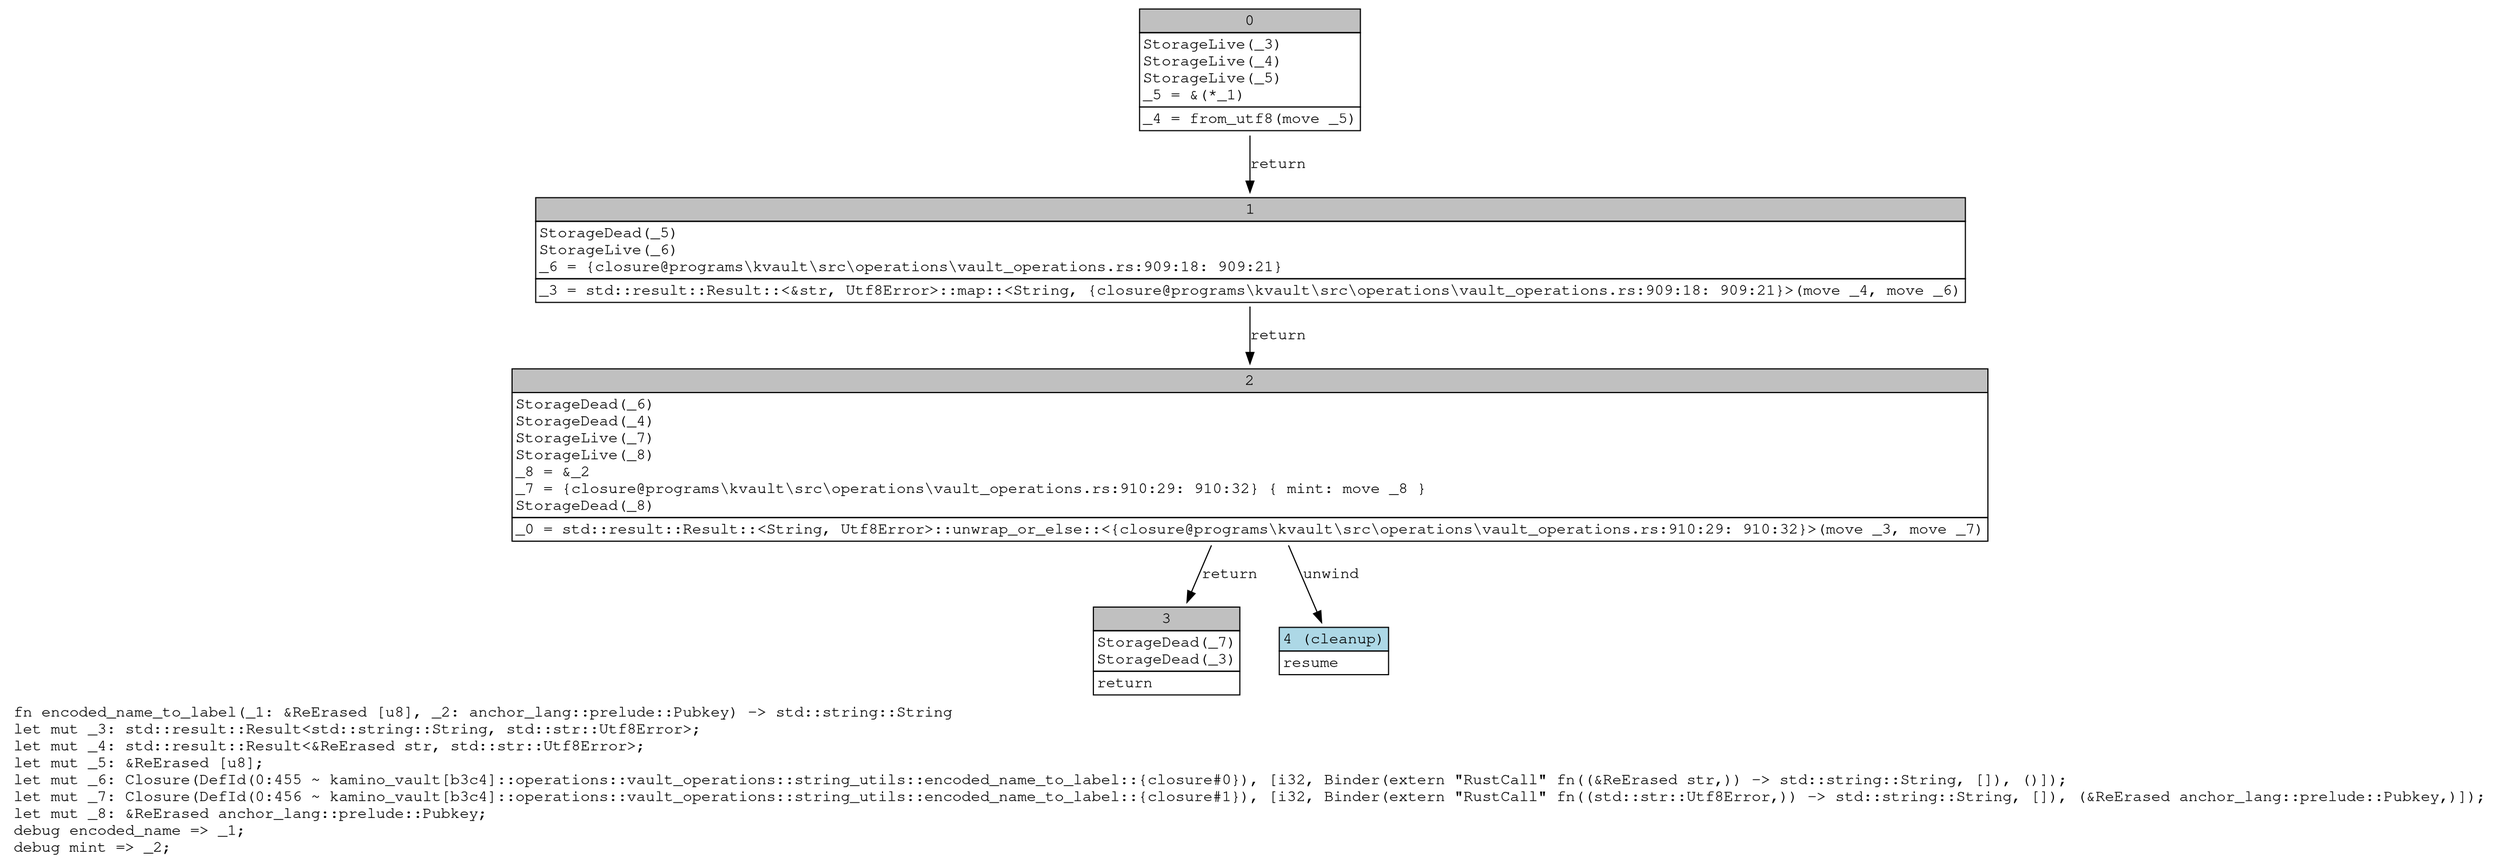 digraph Mir_0_454 {
    graph [fontname="Courier, monospace"];
    node [fontname="Courier, monospace"];
    edge [fontname="Courier, monospace"];
    label=<fn encoded_name_to_label(_1: &amp;ReErased [u8], _2: anchor_lang::prelude::Pubkey) -&gt; std::string::String<br align="left"/>let mut _3: std::result::Result&lt;std::string::String, std::str::Utf8Error&gt;;<br align="left"/>let mut _4: std::result::Result&lt;&amp;ReErased str, std::str::Utf8Error&gt;;<br align="left"/>let mut _5: &amp;ReErased [u8];<br align="left"/>let mut _6: Closure(DefId(0:455 ~ kamino_vault[b3c4]::operations::vault_operations::string_utils::encoded_name_to_label::{closure#0}), [i32, Binder(extern &quot;RustCall&quot; fn((&amp;ReErased str,)) -&gt; std::string::String, []), ()]);<br align="left"/>let mut _7: Closure(DefId(0:456 ~ kamino_vault[b3c4]::operations::vault_operations::string_utils::encoded_name_to_label::{closure#1}), [i32, Binder(extern &quot;RustCall&quot; fn((std::str::Utf8Error,)) -&gt; std::string::String, []), (&amp;ReErased anchor_lang::prelude::Pubkey,)]);<br align="left"/>let mut _8: &amp;ReErased anchor_lang::prelude::Pubkey;<br align="left"/>debug encoded_name =&gt; _1;<br align="left"/>debug mint =&gt; _2;<br align="left"/>>;
    bb0__0_454 [shape="none", label=<<table border="0" cellborder="1" cellspacing="0"><tr><td bgcolor="gray" align="center" colspan="1">0</td></tr><tr><td align="left" balign="left">StorageLive(_3)<br/>StorageLive(_4)<br/>StorageLive(_5)<br/>_5 = &amp;(*_1)<br/></td></tr><tr><td align="left">_4 = from_utf8(move _5)</td></tr></table>>];
    bb1__0_454 [shape="none", label=<<table border="0" cellborder="1" cellspacing="0"><tr><td bgcolor="gray" align="center" colspan="1">1</td></tr><tr><td align="left" balign="left">StorageDead(_5)<br/>StorageLive(_6)<br/>_6 = {closure@programs\kvault\src\operations\vault_operations.rs:909:18: 909:21}<br/></td></tr><tr><td align="left">_3 = std::result::Result::&lt;&amp;str, Utf8Error&gt;::map::&lt;String, {closure@programs\kvault\src\operations\vault_operations.rs:909:18: 909:21}&gt;(move _4, move _6)</td></tr></table>>];
    bb2__0_454 [shape="none", label=<<table border="0" cellborder="1" cellspacing="0"><tr><td bgcolor="gray" align="center" colspan="1">2</td></tr><tr><td align="left" balign="left">StorageDead(_6)<br/>StorageDead(_4)<br/>StorageLive(_7)<br/>StorageLive(_8)<br/>_8 = &amp;_2<br/>_7 = {closure@programs\kvault\src\operations\vault_operations.rs:910:29: 910:32} { mint: move _8 }<br/>StorageDead(_8)<br/></td></tr><tr><td align="left">_0 = std::result::Result::&lt;String, Utf8Error&gt;::unwrap_or_else::&lt;{closure@programs\kvault\src\operations\vault_operations.rs:910:29: 910:32}&gt;(move _3, move _7)</td></tr></table>>];
    bb3__0_454 [shape="none", label=<<table border="0" cellborder="1" cellspacing="0"><tr><td bgcolor="gray" align="center" colspan="1">3</td></tr><tr><td align="left" balign="left">StorageDead(_7)<br/>StorageDead(_3)<br/></td></tr><tr><td align="left">return</td></tr></table>>];
    bb4__0_454 [shape="none", label=<<table border="0" cellborder="1" cellspacing="0"><tr><td bgcolor="lightblue" align="center" colspan="1">4 (cleanup)</td></tr><tr><td align="left">resume</td></tr></table>>];
    bb0__0_454 -> bb1__0_454 [label="return"];
    bb1__0_454 -> bb2__0_454 [label="return"];
    bb2__0_454 -> bb3__0_454 [label="return"];
    bb2__0_454 -> bb4__0_454 [label="unwind"];
}
